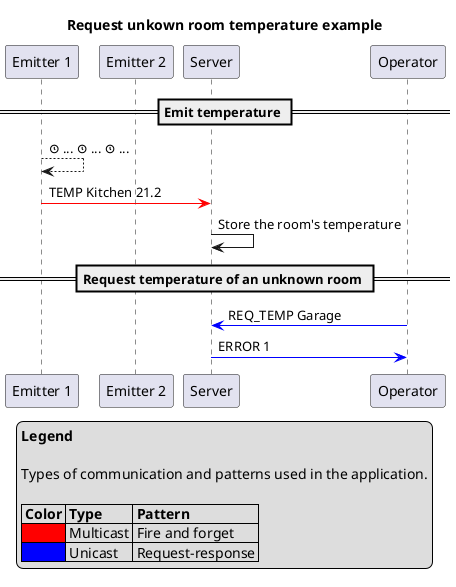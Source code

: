 @startuml request-unkown-room-temperature

title "Request unkown room temperature example"

participant "Emitter 1" as e1
participant "Emitter 2" as e2
participant "Server" as s
participant "Operator" as o

== Emit temperature ==

e1 --> e1: <&clock> ... <&clock> ... <&clock> ...
e1 -[#red]> s: TEMP Kitchen 21.2
s -> s: Store the room's temperature

== Request temperature of an unknown room ==

o -[#blue]> s: REQ_TEMP Garage
s -[#blue]> o: ERROR 1

legend
**Legend**

Types of communication and patterns used in the application.

| **Color** | **Type**  | **Pattern**      |
| <#red>    | Multicast | Fire and forget  |
| <#blue>   | Unicast   | Request-response |
endlegend

@enduml
